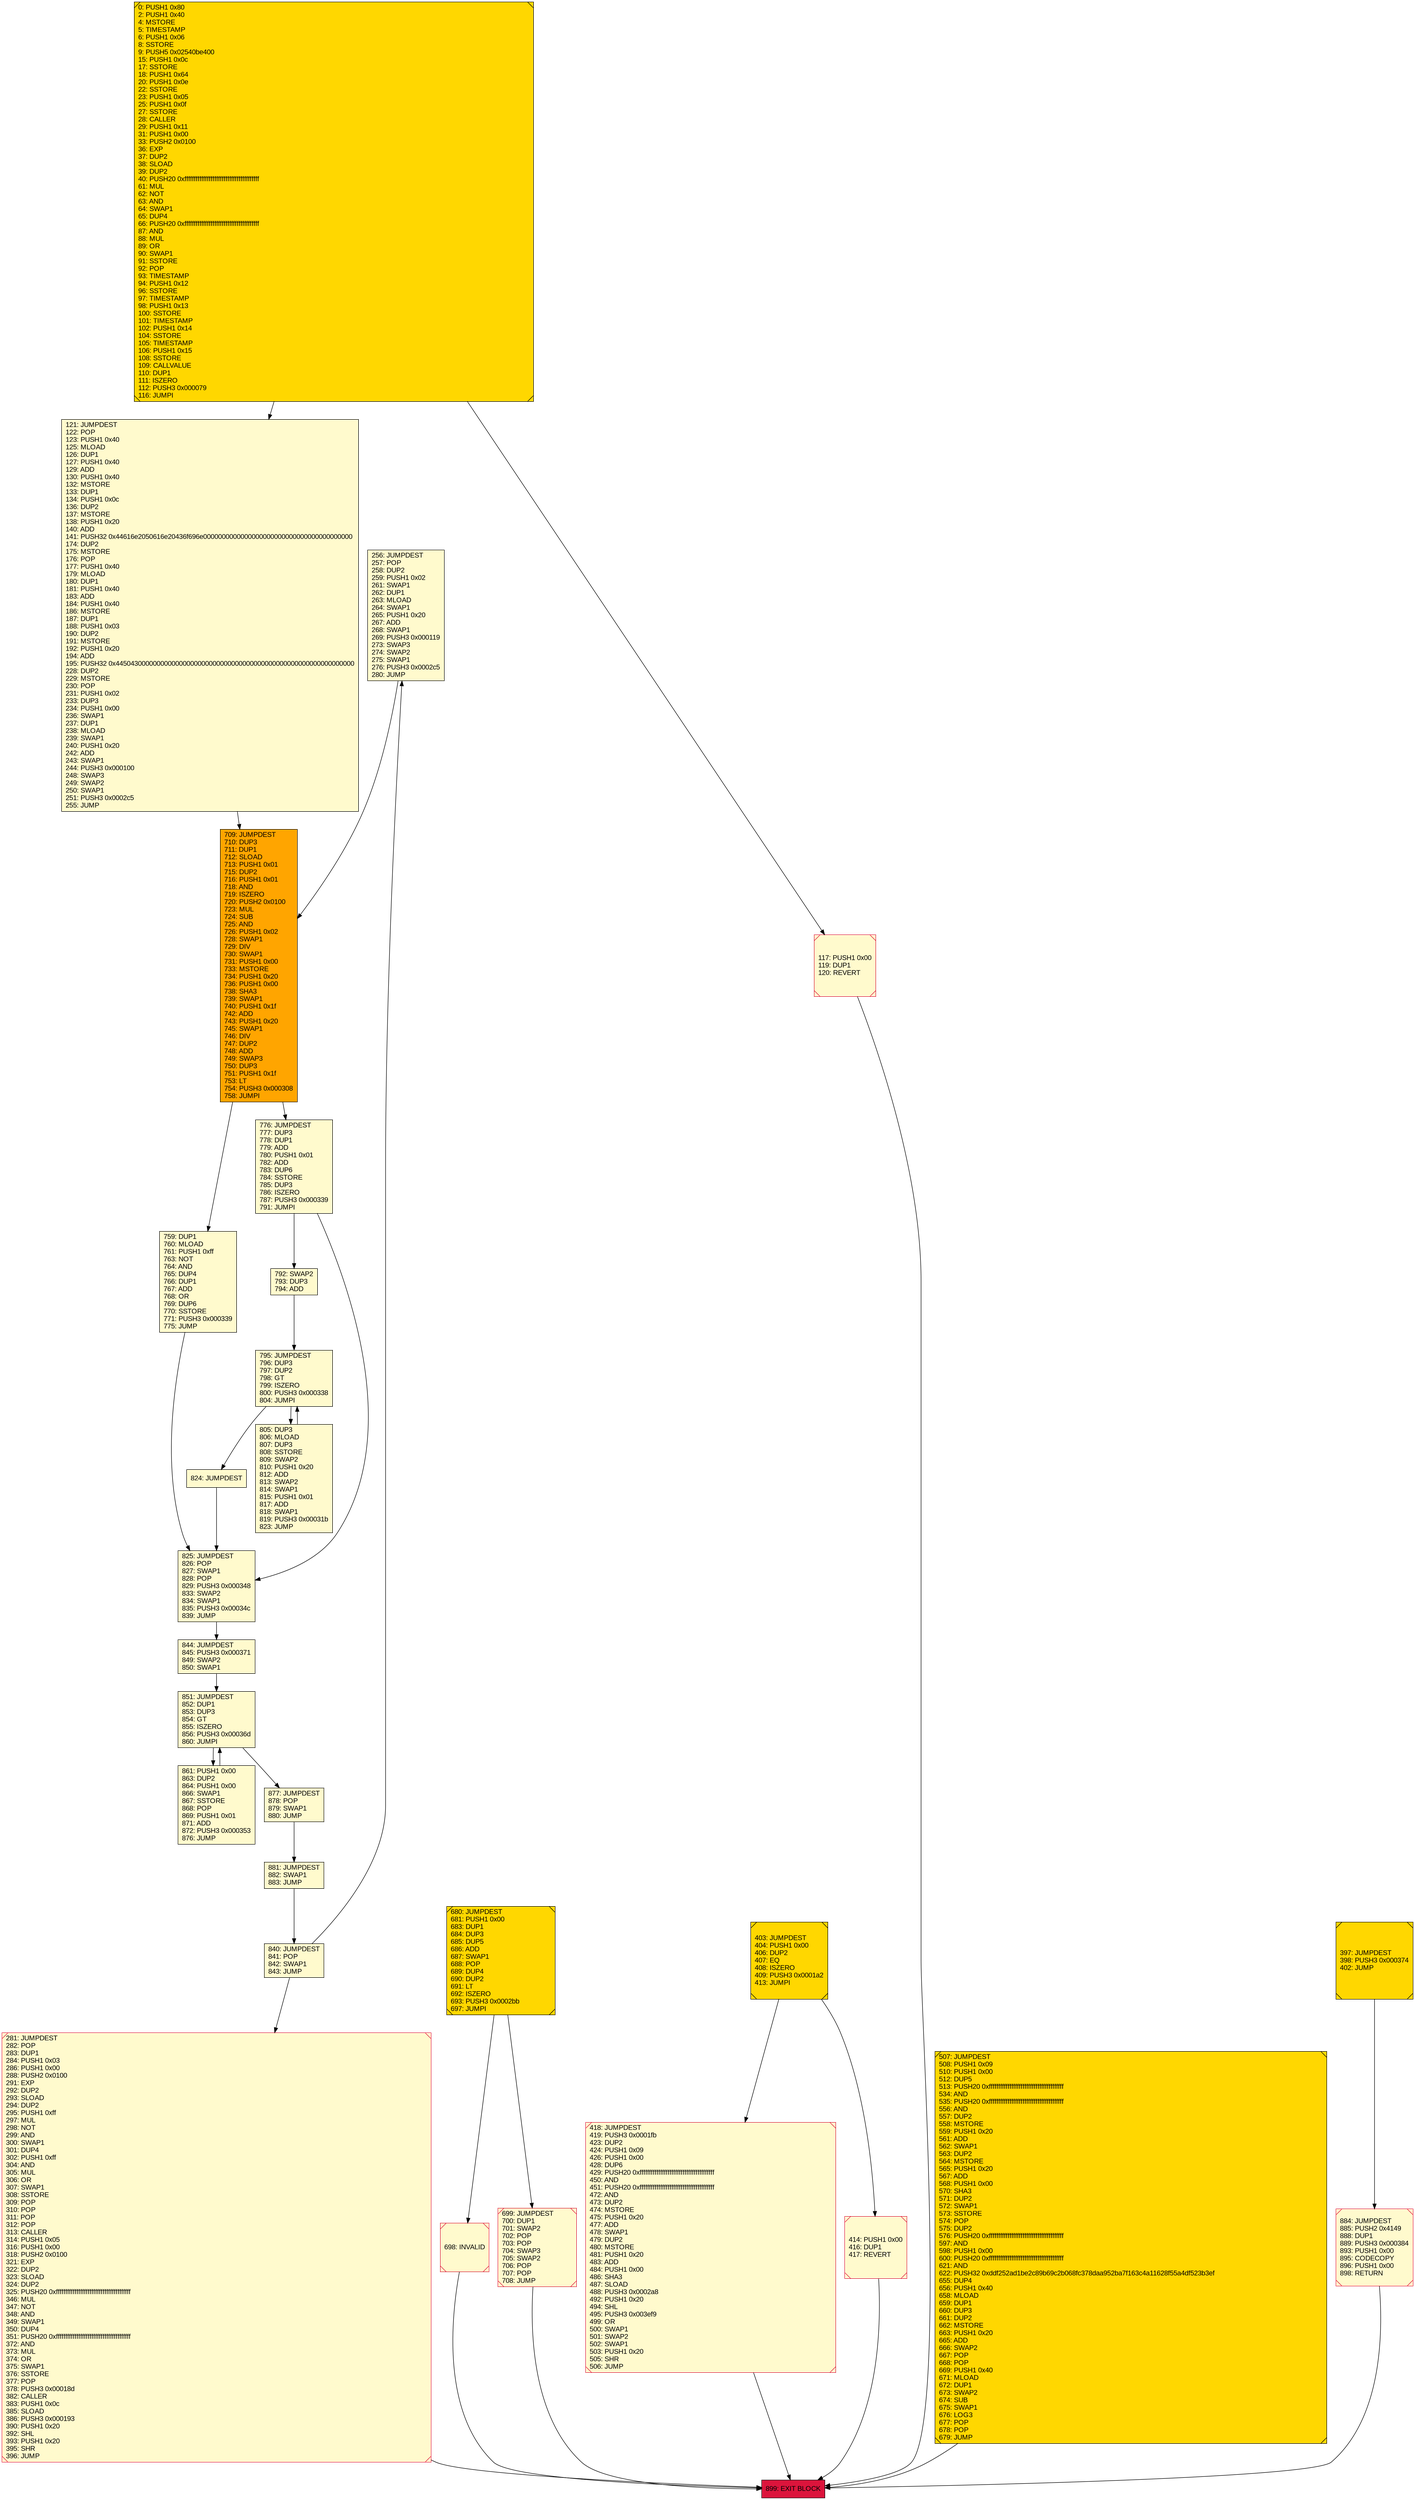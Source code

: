 digraph G {
bgcolor=transparent rankdir=UD;
node [shape=box style=filled color=black fillcolor=white fontname=arial fontcolor=black];
256 [label="256: JUMPDEST\l257: POP\l258: DUP2\l259: PUSH1 0x02\l261: SWAP1\l262: DUP1\l263: MLOAD\l264: SWAP1\l265: PUSH1 0x20\l267: ADD\l268: SWAP1\l269: PUSH3 0x000119\l273: SWAP3\l274: SWAP2\l275: SWAP1\l276: PUSH3 0x0002c5\l280: JUMP\l" fillcolor=lemonchiffon ];
899 [label="899: EXIT BLOCK\l" fillcolor=crimson ];
881 [label="881: JUMPDEST\l882: SWAP1\l883: JUMP\l" fillcolor=lemonchiffon ];
698 [label="698: INVALID\l" fillcolor=lemonchiffon shape=Msquare color=crimson ];
121 [label="121: JUMPDEST\l122: POP\l123: PUSH1 0x40\l125: MLOAD\l126: DUP1\l127: PUSH1 0x40\l129: ADD\l130: PUSH1 0x40\l132: MSTORE\l133: DUP1\l134: PUSH1 0x0c\l136: DUP2\l137: MSTORE\l138: PUSH1 0x20\l140: ADD\l141: PUSH32 0x44616e2050616e20436f696e0000000000000000000000000000000000000000\l174: DUP2\l175: MSTORE\l176: POP\l177: PUSH1 0x40\l179: MLOAD\l180: DUP1\l181: PUSH1 0x40\l183: ADD\l184: PUSH1 0x40\l186: MSTORE\l187: DUP1\l188: PUSH1 0x03\l190: DUP2\l191: MSTORE\l192: PUSH1 0x20\l194: ADD\l195: PUSH32 0x4450430000000000000000000000000000000000000000000000000000000000\l228: DUP2\l229: MSTORE\l230: POP\l231: PUSH1 0x02\l233: DUP3\l234: PUSH1 0x00\l236: SWAP1\l237: DUP1\l238: MLOAD\l239: SWAP1\l240: PUSH1 0x20\l242: ADD\l243: SWAP1\l244: PUSH3 0x000100\l248: SWAP3\l249: SWAP2\l250: SWAP1\l251: PUSH3 0x0002c5\l255: JUMP\l" fillcolor=lemonchiffon ];
418 [label="418: JUMPDEST\l419: PUSH3 0x0001fb\l423: DUP2\l424: PUSH1 0x09\l426: PUSH1 0x00\l428: DUP6\l429: PUSH20 0xffffffffffffffffffffffffffffffffffffffff\l450: AND\l451: PUSH20 0xffffffffffffffffffffffffffffffffffffffff\l472: AND\l473: DUP2\l474: MSTORE\l475: PUSH1 0x20\l477: ADD\l478: SWAP1\l479: DUP2\l480: MSTORE\l481: PUSH1 0x20\l483: ADD\l484: PUSH1 0x00\l486: SHA3\l487: SLOAD\l488: PUSH3 0x0002a8\l492: PUSH1 0x20\l494: SHL\l495: PUSH3 0x003ef9\l499: OR\l500: SWAP1\l501: SWAP2\l502: SWAP1\l503: PUSH1 0x20\l505: SHR\l506: JUMP\l" fillcolor=lemonchiffon shape=Msquare color=crimson ];
861 [label="861: PUSH1 0x00\l863: DUP2\l864: PUSH1 0x00\l866: SWAP1\l867: SSTORE\l868: POP\l869: PUSH1 0x01\l871: ADD\l872: PUSH3 0x000353\l876: JUMP\l" fillcolor=lemonchiffon ];
117 [label="117: PUSH1 0x00\l119: DUP1\l120: REVERT\l" fillcolor=lemonchiffon shape=Msquare color=crimson ];
699 [label="699: JUMPDEST\l700: DUP1\l701: SWAP2\l702: POP\l703: POP\l704: SWAP3\l705: SWAP2\l706: POP\l707: POP\l708: JUMP\l" fillcolor=lemonchiffon shape=Msquare color=crimson ];
844 [label="844: JUMPDEST\l845: PUSH3 0x000371\l849: SWAP2\l850: SWAP1\l" fillcolor=lemonchiffon ];
840 [label="840: JUMPDEST\l841: POP\l842: SWAP1\l843: JUMP\l" fillcolor=lemonchiffon ];
792 [label="792: SWAP2\l793: DUP3\l794: ADD\l" fillcolor=lemonchiffon ];
709 [label="709: JUMPDEST\l710: DUP3\l711: DUP1\l712: SLOAD\l713: PUSH1 0x01\l715: DUP2\l716: PUSH1 0x01\l718: AND\l719: ISZERO\l720: PUSH2 0x0100\l723: MUL\l724: SUB\l725: AND\l726: PUSH1 0x02\l728: SWAP1\l729: DIV\l730: SWAP1\l731: PUSH1 0x00\l733: MSTORE\l734: PUSH1 0x20\l736: PUSH1 0x00\l738: SHA3\l739: SWAP1\l740: PUSH1 0x1f\l742: ADD\l743: PUSH1 0x20\l745: SWAP1\l746: DIV\l747: DUP2\l748: ADD\l749: SWAP3\l750: DUP3\l751: PUSH1 0x1f\l753: LT\l754: PUSH3 0x000308\l758: JUMPI\l" fillcolor=orange ];
507 [label="507: JUMPDEST\l508: PUSH1 0x09\l510: PUSH1 0x00\l512: DUP5\l513: PUSH20 0xffffffffffffffffffffffffffffffffffffffff\l534: AND\l535: PUSH20 0xffffffffffffffffffffffffffffffffffffffff\l556: AND\l557: DUP2\l558: MSTORE\l559: PUSH1 0x20\l561: ADD\l562: SWAP1\l563: DUP2\l564: MSTORE\l565: PUSH1 0x20\l567: ADD\l568: PUSH1 0x00\l570: SHA3\l571: DUP2\l572: SWAP1\l573: SSTORE\l574: POP\l575: DUP2\l576: PUSH20 0xffffffffffffffffffffffffffffffffffffffff\l597: AND\l598: PUSH1 0x00\l600: PUSH20 0xffffffffffffffffffffffffffffffffffffffff\l621: AND\l622: PUSH32 0xddf252ad1be2c89b69c2b068fc378daa952ba7f163c4a11628f55a4df523b3ef\l655: DUP4\l656: PUSH1 0x40\l658: MLOAD\l659: DUP1\l660: DUP3\l661: DUP2\l662: MSTORE\l663: PUSH1 0x20\l665: ADD\l666: SWAP2\l667: POP\l668: POP\l669: PUSH1 0x40\l671: MLOAD\l672: DUP1\l673: SWAP2\l674: SUB\l675: SWAP1\l676: LOG3\l677: POP\l678: POP\l679: JUMP\l" fillcolor=lemonchiffon shape=Msquare fillcolor=gold ];
397 [label="397: JUMPDEST\l398: PUSH3 0x000374\l402: JUMP\l" fillcolor=lemonchiffon shape=Msquare fillcolor=gold ];
403 [label="403: JUMPDEST\l404: PUSH1 0x00\l406: DUP2\l407: EQ\l408: ISZERO\l409: PUSH3 0x0001a2\l413: JUMPI\l" fillcolor=lemonchiffon shape=Msquare fillcolor=gold ];
825 [label="825: JUMPDEST\l826: POP\l827: SWAP1\l828: POP\l829: PUSH3 0x000348\l833: SWAP2\l834: SWAP1\l835: PUSH3 0x00034c\l839: JUMP\l" fillcolor=lemonchiffon ];
0 [label="0: PUSH1 0x80\l2: PUSH1 0x40\l4: MSTORE\l5: TIMESTAMP\l6: PUSH1 0x06\l8: SSTORE\l9: PUSH5 0x02540be400\l15: PUSH1 0x0c\l17: SSTORE\l18: PUSH1 0x64\l20: PUSH1 0x0e\l22: SSTORE\l23: PUSH1 0x05\l25: PUSH1 0x0f\l27: SSTORE\l28: CALLER\l29: PUSH1 0x11\l31: PUSH1 0x00\l33: PUSH2 0x0100\l36: EXP\l37: DUP2\l38: SLOAD\l39: DUP2\l40: PUSH20 0xffffffffffffffffffffffffffffffffffffffff\l61: MUL\l62: NOT\l63: AND\l64: SWAP1\l65: DUP4\l66: PUSH20 0xffffffffffffffffffffffffffffffffffffffff\l87: AND\l88: MUL\l89: OR\l90: SWAP1\l91: SSTORE\l92: POP\l93: TIMESTAMP\l94: PUSH1 0x12\l96: SSTORE\l97: TIMESTAMP\l98: PUSH1 0x13\l100: SSTORE\l101: TIMESTAMP\l102: PUSH1 0x14\l104: SSTORE\l105: TIMESTAMP\l106: PUSH1 0x15\l108: SSTORE\l109: CALLVALUE\l110: DUP1\l111: ISZERO\l112: PUSH3 0x000079\l116: JUMPI\l" fillcolor=lemonchiffon shape=Msquare fillcolor=gold ];
759 [label="759: DUP1\l760: MLOAD\l761: PUSH1 0xff\l763: NOT\l764: AND\l765: DUP4\l766: DUP1\l767: ADD\l768: OR\l769: DUP6\l770: SSTORE\l771: PUSH3 0x000339\l775: JUMP\l" fillcolor=lemonchiffon ];
851 [label="851: JUMPDEST\l852: DUP1\l853: DUP3\l854: GT\l855: ISZERO\l856: PUSH3 0x00036d\l860: JUMPI\l" fillcolor=lemonchiffon ];
281 [label="281: JUMPDEST\l282: POP\l283: DUP1\l284: PUSH1 0x03\l286: PUSH1 0x00\l288: PUSH2 0x0100\l291: EXP\l292: DUP2\l293: SLOAD\l294: DUP2\l295: PUSH1 0xff\l297: MUL\l298: NOT\l299: AND\l300: SWAP1\l301: DUP4\l302: PUSH1 0xff\l304: AND\l305: MUL\l306: OR\l307: SWAP1\l308: SSTORE\l309: POP\l310: POP\l311: POP\l312: POP\l313: CALLER\l314: PUSH1 0x05\l316: PUSH1 0x00\l318: PUSH2 0x0100\l321: EXP\l322: DUP2\l323: SLOAD\l324: DUP2\l325: PUSH20 0xffffffffffffffffffffffffffffffffffffffff\l346: MUL\l347: NOT\l348: AND\l349: SWAP1\l350: DUP4\l351: PUSH20 0xffffffffffffffffffffffffffffffffffffffff\l372: AND\l373: MUL\l374: OR\l375: SWAP1\l376: SSTORE\l377: POP\l378: PUSH3 0x00018d\l382: CALLER\l383: PUSH1 0x0c\l385: SLOAD\l386: PUSH3 0x000193\l390: PUSH1 0x20\l392: SHL\l393: PUSH1 0x20\l395: SHR\l396: JUMP\l" fillcolor=lemonchiffon shape=Msquare color=crimson ];
884 [label="884: JUMPDEST\l885: PUSH2 0x4149\l888: DUP1\l889: PUSH3 0x000384\l893: PUSH1 0x00\l895: CODECOPY\l896: PUSH1 0x00\l898: RETURN\l" fillcolor=lemonchiffon shape=Msquare color=crimson ];
824 [label="824: JUMPDEST\l" fillcolor=lemonchiffon ];
680 [label="680: JUMPDEST\l681: PUSH1 0x00\l683: DUP1\l684: DUP3\l685: DUP5\l686: ADD\l687: SWAP1\l688: POP\l689: DUP4\l690: DUP2\l691: LT\l692: ISZERO\l693: PUSH3 0x0002bb\l697: JUMPI\l" fillcolor=lemonchiffon shape=Msquare fillcolor=gold ];
795 [label="795: JUMPDEST\l796: DUP3\l797: DUP2\l798: GT\l799: ISZERO\l800: PUSH3 0x000338\l804: JUMPI\l" fillcolor=lemonchiffon ];
776 [label="776: JUMPDEST\l777: DUP3\l778: DUP1\l779: ADD\l780: PUSH1 0x01\l782: ADD\l783: DUP6\l784: SSTORE\l785: DUP3\l786: ISZERO\l787: PUSH3 0x000339\l791: JUMPI\l" fillcolor=lemonchiffon ];
805 [label="805: DUP3\l806: MLOAD\l807: DUP3\l808: SSTORE\l809: SWAP2\l810: PUSH1 0x20\l812: ADD\l813: SWAP2\l814: SWAP1\l815: PUSH1 0x01\l817: ADD\l818: SWAP1\l819: PUSH3 0x00031b\l823: JUMP\l" fillcolor=lemonchiffon ];
877 [label="877: JUMPDEST\l878: POP\l879: SWAP1\l880: JUMP\l" fillcolor=lemonchiffon ];
414 [label="414: PUSH1 0x00\l416: DUP1\l417: REVERT\l" fillcolor=lemonchiffon shape=Msquare color=crimson ];
795 -> 805;
805 -> 795;
698 -> 899;
418 -> 899;
795 -> 824;
851 -> 877;
824 -> 825;
699 -> 899;
759 -> 825;
117 -> 899;
121 -> 709;
397 -> 884;
840 -> 256;
403 -> 414;
881 -> 840;
256 -> 709;
507 -> 899;
776 -> 825;
680 -> 699;
776 -> 792;
792 -> 795;
844 -> 851;
709 -> 776;
840 -> 281;
709 -> 759;
403 -> 418;
0 -> 121;
281 -> 899;
884 -> 899;
0 -> 117;
680 -> 698;
825 -> 844;
877 -> 881;
414 -> 899;
851 -> 861;
861 -> 851;
}